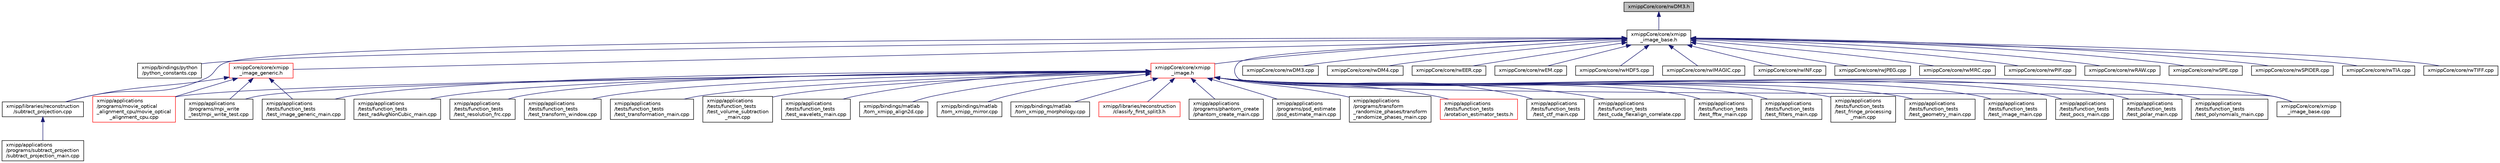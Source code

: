 digraph "xmippCore/core/rwDM3.h"
{
  edge [fontname="Helvetica",fontsize="10",labelfontname="Helvetica",labelfontsize="10"];
  node [fontname="Helvetica",fontsize="10",shape=record];
  Node1 [label="xmippCore/core/rwDM3.h",height=0.2,width=0.4,color="black", fillcolor="grey75", style="filled", fontcolor="black"];
  Node1 -> Node2 [dir="back",color="midnightblue",fontsize="10",style="solid",fontname="Helvetica"];
  Node2 [label="xmippCore/core/xmipp\l_image_base.h",height=0.2,width=0.4,color="black", fillcolor="white", style="filled",URL="$xmipp__image__base_8h.html"];
  Node2 -> Node3 [dir="back",color="midnightblue",fontsize="10",style="solid",fontname="Helvetica"];
  Node3 [label="xmipp/bindings/python\l/python_constants.cpp",height=0.2,width=0.4,color="black", fillcolor="white", style="filled",URL="$python__constants_8cpp.html"];
  Node2 -> Node4 [dir="back",color="midnightblue",fontsize="10",style="solid",fontname="Helvetica"];
  Node4 [label="xmipp/libraries/reconstruction\l/subtract_projection.cpp",height=0.2,width=0.4,color="black", fillcolor="white", style="filled",URL="$subtract__projection_8cpp.html"];
  Node4 -> Node5 [dir="back",color="midnightblue",fontsize="10",style="solid",fontname="Helvetica"];
  Node5 [label="xmipp/applications\l/programs/subtract_projection\l/subtract_projection_main.cpp",height=0.2,width=0.4,color="black", fillcolor="white", style="filled",URL="$subtract__projection__main_8cpp.html"];
  Node2 -> Node6 [dir="back",color="midnightblue",fontsize="10",style="solid",fontname="Helvetica"];
  Node6 [label="xmippCore/core/xmipp\l_image.h",height=0.2,width=0.4,color="red", fillcolor="white", style="filled",URL="$xmipp__image_8h.html"];
  Node6 -> Node7 [dir="back",color="midnightblue",fontsize="10",style="solid",fontname="Helvetica"];
  Node7 [label="xmipp/libraries/reconstruction\l/classify_first_split3.h",height=0.2,width=0.4,color="red", fillcolor="white", style="filled",URL="$classify__first__split3_8h.html"];
  Node6 -> Node10 [dir="back",color="midnightblue",fontsize="10",style="solid",fontname="Helvetica"];
  Node10 [label="xmipp/applications\l/programs/movie_optical\l_alignment_cpu/movie_optical\l_alignment_cpu.cpp",height=0.2,width=0.4,color="red", fillcolor="white", style="filled",URL="$movie__optical__alignment__cpu_8cpp.html"];
  Node6 -> Node12 [dir="back",color="midnightblue",fontsize="10",style="solid",fontname="Helvetica"];
  Node12 [label="xmipp/applications\l/programs/mpi_write\l_test/mpi_write_test.cpp",height=0.2,width=0.4,color="black", fillcolor="white", style="filled",URL="$mpi__write__test_8cpp.html"];
  Node6 -> Node13 [dir="back",color="midnightblue",fontsize="10",style="solid",fontname="Helvetica"];
  Node13 [label="xmipp/applications\l/programs/phantom_create\l/phantom_create_main.cpp",height=0.2,width=0.4,color="black", fillcolor="white", style="filled",URL="$phantom__create__main_8cpp.html"];
  Node6 -> Node14 [dir="back",color="midnightblue",fontsize="10",style="solid",fontname="Helvetica"];
  Node14 [label="xmipp/applications\l/programs/psd_estimate\l/psd_estimate_main.cpp",height=0.2,width=0.4,color="black", fillcolor="white", style="filled",URL="$psd__estimate__main_8cpp.html"];
  Node6 -> Node15 [dir="back",color="midnightblue",fontsize="10",style="solid",fontname="Helvetica"];
  Node15 [label="xmipp/applications\l/programs/transform\l_randomize_phases/transform\l_randomize_phases_main.cpp",height=0.2,width=0.4,color="black", fillcolor="white", style="filled",URL="$transform__randomize__phases__main_8cpp.html"];
  Node6 -> Node16 [dir="back",color="midnightblue",fontsize="10",style="solid",fontname="Helvetica"];
  Node16 [label="xmipp/applications\l/tests/function_tests\l/arotation_estimator_tests.h",height=0.2,width=0.4,color="red", fillcolor="white", style="filled",URL="$arotation__estimator__tests_8h.html"];
  Node6 -> Node19 [dir="back",color="midnightblue",fontsize="10",style="solid",fontname="Helvetica"];
  Node19 [label="xmipp/applications\l/tests/function_tests\l/test_ctf_main.cpp",height=0.2,width=0.4,color="black", fillcolor="white", style="filled",URL="$test__ctf__main_8cpp.html"];
  Node6 -> Node20 [dir="back",color="midnightblue",fontsize="10",style="solid",fontname="Helvetica"];
  Node20 [label="xmipp/applications\l/tests/function_tests\l/test_cuda_flexalign_correlate.cpp",height=0.2,width=0.4,color="black", fillcolor="white", style="filled",URL="$test__cuda__flexalign__correlate_8cpp.html"];
  Node6 -> Node21 [dir="back",color="midnightblue",fontsize="10",style="solid",fontname="Helvetica"];
  Node21 [label="xmipp/applications\l/tests/function_tests\l/test_fftw_main.cpp",height=0.2,width=0.4,color="black", fillcolor="white", style="filled",URL="$test__fftw__main_8cpp.html"];
  Node6 -> Node22 [dir="back",color="midnightblue",fontsize="10",style="solid",fontname="Helvetica"];
  Node22 [label="xmipp/applications\l/tests/function_tests\l/test_filters_main.cpp",height=0.2,width=0.4,color="black", fillcolor="white", style="filled",URL="$test__filters__main_8cpp.html"];
  Node6 -> Node23 [dir="back",color="midnightblue",fontsize="10",style="solid",fontname="Helvetica"];
  Node23 [label="xmipp/applications\l/tests/function_tests\l/test_fringe_processing\l_main.cpp",height=0.2,width=0.4,color="black", fillcolor="white", style="filled",URL="$test__fringe__processing__main_8cpp.html"];
  Node6 -> Node24 [dir="back",color="midnightblue",fontsize="10",style="solid",fontname="Helvetica"];
  Node24 [label="xmipp/applications\l/tests/function_tests\l/test_geometry_main.cpp",height=0.2,width=0.4,color="black", fillcolor="white", style="filled",URL="$test__geometry__main_8cpp.html"];
  Node6 -> Node25 [dir="back",color="midnightblue",fontsize="10",style="solid",fontname="Helvetica"];
  Node25 [label="xmipp/applications\l/tests/function_tests\l/test_image_generic_main.cpp",height=0.2,width=0.4,color="black", fillcolor="white", style="filled",URL="$test__image__generic__main_8cpp.html"];
  Node6 -> Node26 [dir="back",color="midnightblue",fontsize="10",style="solid",fontname="Helvetica"];
  Node26 [label="xmipp/applications\l/tests/function_tests\l/test_image_main.cpp",height=0.2,width=0.4,color="black", fillcolor="white", style="filled",URL="$test__image__main_8cpp.html"];
  Node6 -> Node27 [dir="back",color="midnightblue",fontsize="10",style="solid",fontname="Helvetica"];
  Node27 [label="xmipp/applications\l/tests/function_tests\l/test_pocs_main.cpp",height=0.2,width=0.4,color="black", fillcolor="white", style="filled",URL="$test__pocs__main_8cpp.html"];
  Node6 -> Node28 [dir="back",color="midnightblue",fontsize="10",style="solid",fontname="Helvetica"];
  Node28 [label="xmipp/applications\l/tests/function_tests\l/test_polar_main.cpp",height=0.2,width=0.4,color="black", fillcolor="white", style="filled",URL="$test__polar__main_8cpp.html"];
  Node6 -> Node29 [dir="back",color="midnightblue",fontsize="10",style="solid",fontname="Helvetica"];
  Node29 [label="xmipp/applications\l/tests/function_tests\l/test_polynomials_main.cpp",height=0.2,width=0.4,color="black", fillcolor="white", style="filled",URL="$test__polynomials__main_8cpp.html"];
  Node6 -> Node30 [dir="back",color="midnightblue",fontsize="10",style="solid",fontname="Helvetica"];
  Node30 [label="xmipp/applications\l/tests/function_tests\l/test_radAvgNonCubic_main.cpp",height=0.2,width=0.4,color="black", fillcolor="white", style="filled",URL="$test__radAvgNonCubic__main_8cpp.html"];
  Node6 -> Node31 [dir="back",color="midnightblue",fontsize="10",style="solid",fontname="Helvetica"];
  Node31 [label="xmipp/applications\l/tests/function_tests\l/test_resolution_frc.cpp",height=0.2,width=0.4,color="black", fillcolor="white", style="filled",URL="$test__resolution__frc_8cpp.html"];
  Node6 -> Node32 [dir="back",color="midnightblue",fontsize="10",style="solid",fontname="Helvetica"];
  Node32 [label="xmipp/applications\l/tests/function_tests\l/test_transform_window.cpp",height=0.2,width=0.4,color="black", fillcolor="white", style="filled",URL="$test__transform__window_8cpp.html"];
  Node6 -> Node33 [dir="back",color="midnightblue",fontsize="10",style="solid",fontname="Helvetica"];
  Node33 [label="xmipp/applications\l/tests/function_tests\l/test_transformation_main.cpp",height=0.2,width=0.4,color="black", fillcolor="white", style="filled",URL="$test__transformation__main_8cpp.html"];
  Node6 -> Node34 [dir="back",color="midnightblue",fontsize="10",style="solid",fontname="Helvetica"];
  Node34 [label="xmipp/applications\l/tests/function_tests\l/test_volume_subtraction\l_main.cpp",height=0.2,width=0.4,color="black", fillcolor="white", style="filled",URL="$test__volume__subtraction__main_8cpp.html"];
  Node6 -> Node35 [dir="back",color="midnightblue",fontsize="10",style="solid",fontname="Helvetica"];
  Node35 [label="xmipp/applications\l/tests/function_tests\l/test_wavelets_main.cpp",height=0.2,width=0.4,color="black", fillcolor="white", style="filled",URL="$test__wavelets__main_8cpp.html"];
  Node6 -> Node36 [dir="back",color="midnightblue",fontsize="10",style="solid",fontname="Helvetica"];
  Node36 [label="xmipp/bindings/matlab\l/tom_xmipp_align2d.cpp",height=0.2,width=0.4,color="black", fillcolor="white", style="filled",URL="$tom__xmipp__align2d_8cpp.html"];
  Node6 -> Node37 [dir="back",color="midnightblue",fontsize="10",style="solid",fontname="Helvetica"];
  Node37 [label="xmipp/bindings/matlab\l/tom_xmipp_mirror.cpp",height=0.2,width=0.4,color="black", fillcolor="white", style="filled",URL="$tom__xmipp__mirror_8cpp.html"];
  Node6 -> Node38 [dir="back",color="midnightblue",fontsize="10",style="solid",fontname="Helvetica"];
  Node38 [label="xmipp/bindings/matlab\l/tom_xmipp_morphology.cpp",height=0.2,width=0.4,color="black", fillcolor="white", style="filled",URL="$tom__xmipp__morphology_8cpp.html"];
  Node6 -> Node679 [dir="back",color="midnightblue",fontsize="10",style="solid",fontname="Helvetica"];
  Node679 [label="xmippCore/core/xmipp\l_image_base.cpp",height=0.2,width=0.4,color="black", fillcolor="white", style="filled",URL="$xmipp__image__base_8cpp.html"];
  Node2 -> Node684 [dir="back",color="midnightblue",fontsize="10",style="solid",fontname="Helvetica"];
  Node684 [label="xmippCore/core/xmipp\l_image_generic.h",height=0.2,width=0.4,color="red", fillcolor="white", style="filled",URL="$xmipp__image__generic_8h.html"];
  Node684 -> Node10 [dir="back",color="midnightblue",fontsize="10",style="solid",fontname="Helvetica"];
  Node684 -> Node12 [dir="back",color="midnightblue",fontsize="10",style="solid",fontname="Helvetica"];
  Node684 -> Node25 [dir="back",color="midnightblue",fontsize="10",style="solid",fontname="Helvetica"];
  Node684 -> Node4 [dir="back",color="midnightblue",fontsize="10",style="solid",fontname="Helvetica"];
  Node2 -> Node700 [dir="back",color="midnightblue",fontsize="10",style="solid",fontname="Helvetica"];
  Node700 [label="xmippCore/core/rwDM3.cpp",height=0.2,width=0.4,color="black", fillcolor="white", style="filled",URL="$rwDM3_8cpp.html"];
  Node2 -> Node701 [dir="back",color="midnightblue",fontsize="10",style="solid",fontname="Helvetica"];
  Node701 [label="xmippCore/core/rwDM4.cpp",height=0.2,width=0.4,color="black", fillcolor="white", style="filled",URL="$rwDM4_8cpp.html"];
  Node2 -> Node702 [dir="back",color="midnightblue",fontsize="10",style="solid",fontname="Helvetica"];
  Node702 [label="xmippCore/core/rwEER.cpp",height=0.2,width=0.4,color="black", fillcolor="white", style="filled",URL="$rwEER_8cpp.html"];
  Node2 -> Node703 [dir="back",color="midnightblue",fontsize="10",style="solid",fontname="Helvetica"];
  Node703 [label="xmippCore/core/rwEM.cpp",height=0.2,width=0.4,color="black", fillcolor="white", style="filled",URL="$rwEM_8cpp.html"];
  Node2 -> Node704 [dir="back",color="midnightblue",fontsize="10",style="solid",fontname="Helvetica"];
  Node704 [label="xmippCore/core/rwHDF5.cpp",height=0.2,width=0.4,color="black", fillcolor="white", style="filled",URL="$rwHDF5_8cpp.html"];
  Node2 -> Node705 [dir="back",color="midnightblue",fontsize="10",style="solid",fontname="Helvetica"];
  Node705 [label="xmippCore/core/rwIMAGIC.cpp",height=0.2,width=0.4,color="black", fillcolor="white", style="filled",URL="$rwIMAGIC_8cpp.html"];
  Node2 -> Node706 [dir="back",color="midnightblue",fontsize="10",style="solid",fontname="Helvetica"];
  Node706 [label="xmippCore/core/rwINF.cpp",height=0.2,width=0.4,color="black", fillcolor="white", style="filled",URL="$rwINF_8cpp.html"];
  Node2 -> Node707 [dir="back",color="midnightblue",fontsize="10",style="solid",fontname="Helvetica"];
  Node707 [label="xmippCore/core/rwJPEG.cpp",height=0.2,width=0.4,color="black", fillcolor="white", style="filled",URL="$rwJPEG_8cpp.html"];
  Node2 -> Node708 [dir="back",color="midnightblue",fontsize="10",style="solid",fontname="Helvetica"];
  Node708 [label="xmippCore/core/rwMRC.cpp",height=0.2,width=0.4,color="black", fillcolor="white", style="filled",URL="$rwMRC_8cpp.html"];
  Node2 -> Node709 [dir="back",color="midnightblue",fontsize="10",style="solid",fontname="Helvetica"];
  Node709 [label="xmippCore/core/rwPIF.cpp",height=0.2,width=0.4,color="black", fillcolor="white", style="filled",URL="$rwPIF_8cpp.html"];
  Node2 -> Node710 [dir="back",color="midnightblue",fontsize="10",style="solid",fontname="Helvetica"];
  Node710 [label="xmippCore/core/rwRAW.cpp",height=0.2,width=0.4,color="black", fillcolor="white", style="filled",URL="$rwRAW_8cpp.html"];
  Node2 -> Node711 [dir="back",color="midnightblue",fontsize="10",style="solid",fontname="Helvetica"];
  Node711 [label="xmippCore/core/rwSPE.cpp",height=0.2,width=0.4,color="black", fillcolor="white", style="filled",URL="$rwSPE_8cpp.html"];
  Node2 -> Node712 [dir="back",color="midnightblue",fontsize="10",style="solid",fontname="Helvetica"];
  Node712 [label="xmippCore/core/rwSPIDER.cpp",height=0.2,width=0.4,color="black", fillcolor="white", style="filled",URL="$rwSPIDER_8cpp.html"];
  Node2 -> Node713 [dir="back",color="midnightblue",fontsize="10",style="solid",fontname="Helvetica"];
  Node713 [label="xmippCore/core/rwTIA.cpp",height=0.2,width=0.4,color="black", fillcolor="white", style="filled",URL="$rwTIA_8cpp.html"];
  Node2 -> Node714 [dir="back",color="midnightblue",fontsize="10",style="solid",fontname="Helvetica"];
  Node714 [label="xmippCore/core/rwTIFF.cpp",height=0.2,width=0.4,color="black", fillcolor="white", style="filled",URL="$rwTIFF_8cpp.html"];
  Node2 -> Node679 [dir="back",color="midnightblue",fontsize="10",style="solid",fontname="Helvetica"];
}
